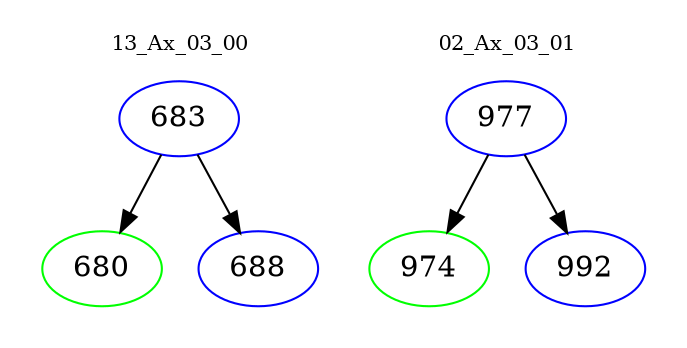 digraph{
subgraph cluster_0 {
color = white
label = "13_Ax_03_00";
fontsize=10;
T0_683 [label="683", color="blue"]
T0_683 -> T0_680 [color="black"]
T0_680 [label="680", color="green"]
T0_683 -> T0_688 [color="black"]
T0_688 [label="688", color="blue"]
}
subgraph cluster_1 {
color = white
label = "02_Ax_03_01";
fontsize=10;
T1_977 [label="977", color="blue"]
T1_977 -> T1_974 [color="black"]
T1_974 [label="974", color="green"]
T1_977 -> T1_992 [color="black"]
T1_992 [label="992", color="blue"]
}
}
